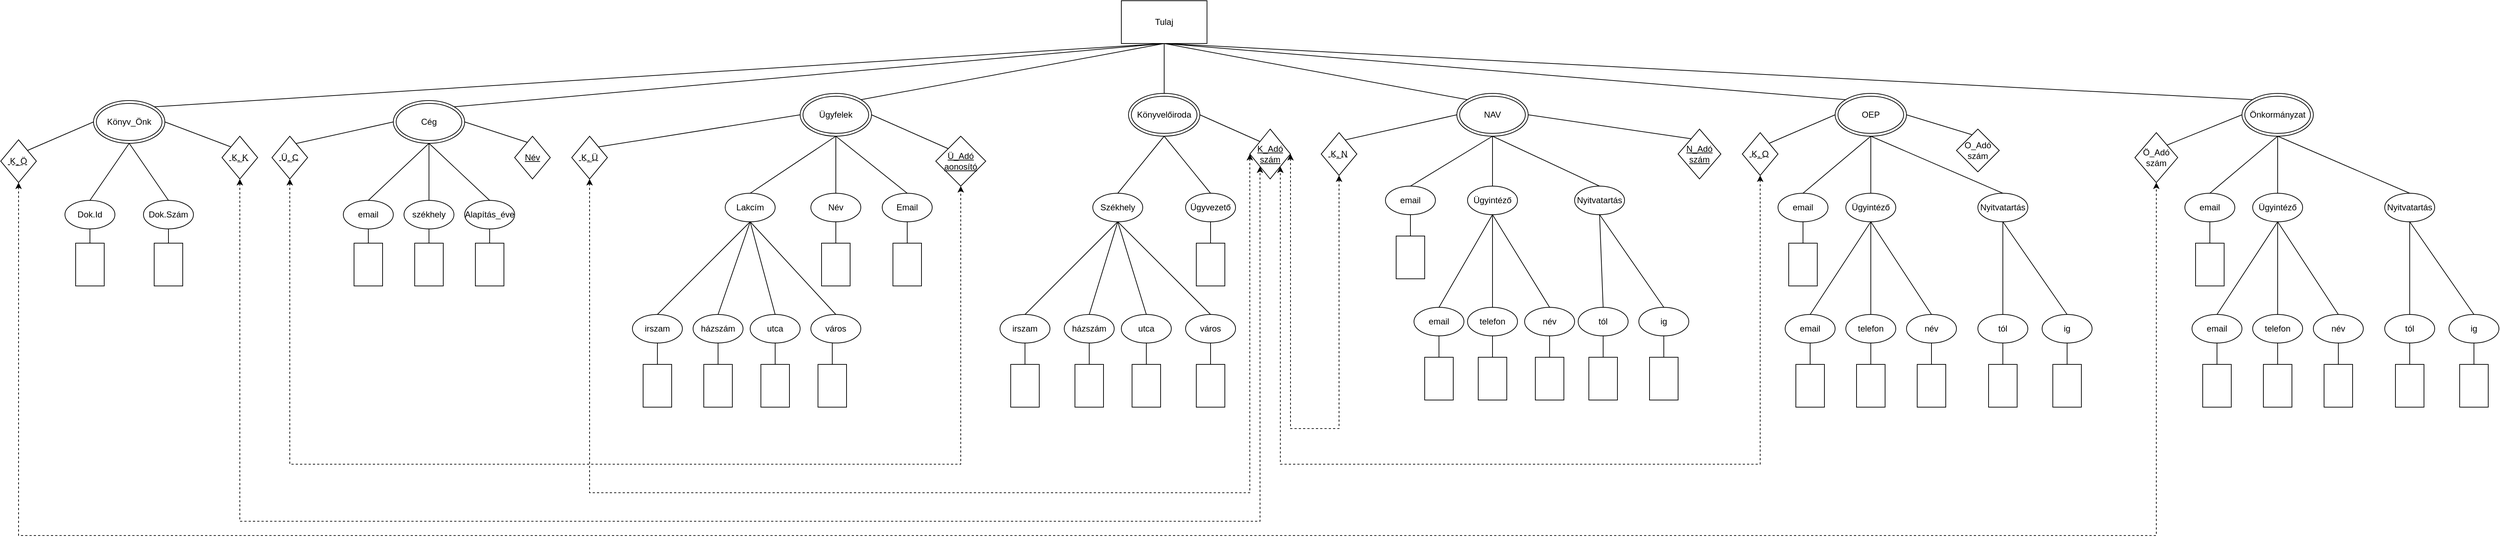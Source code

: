 <mxfile version="19.0.3" type="device"><diagram id="rS_OWB4b3jrVEZP0dMZF" name="1 oldal"><mxGraphModel dx="2771" dy="836" grid="1" gridSize="10" guides="1" tooltips="1" connect="1" arrows="1" fold="1" page="1" pageScale="1" pageWidth="1654" pageHeight="1169" math="0" shadow="0"><root><mxCell id="0"/><mxCell id="1" parent="0"/><mxCell id="UbolaqMcMsbP0DCkpx-t-1" value="Tulaj" style="rounded=0;whiteSpace=wrap;html=1;" parent="1" vertex="1"><mxGeometry x="640" y="40" width="120" height="60" as="geometry"/></mxCell><mxCell id="UbolaqMcMsbP0DCkpx-t-3" value="Könyvelőiroda" style="ellipse;shape=doubleEllipse;whiteSpace=wrap;html=1;" parent="1" vertex="1"><mxGeometry x="650" y="170" width="100" height="60" as="geometry"/></mxCell><mxCell id="UbolaqMcMsbP0DCkpx-t-4" value="Ügyfelek" style="ellipse;shape=doubleEllipse;whiteSpace=wrap;html=1;" parent="1" vertex="1"><mxGeometry x="190" y="170" width="100" height="60" as="geometry"/></mxCell><mxCell id="UbolaqMcMsbP0DCkpx-t-5" value="OEP" style="ellipse;shape=doubleEllipse;whiteSpace=wrap;html=1;" parent="1" vertex="1"><mxGeometry x="1640" y="170" width="100" height="60" as="geometry"/></mxCell><mxCell id="UbolaqMcMsbP0DCkpx-t-199" style="edgeStyle=none;rounded=0;orthogonalLoop=1;jettySize=auto;html=1;exitX=0;exitY=0.5;exitDx=0;exitDy=0;entryX=0;entryY=0;entryDx=0;entryDy=0;endArrow=none;endFill=0;" parent="1" source="UbolaqMcMsbP0DCkpx-t-6" target="UbolaqMcMsbP0DCkpx-t-198" edge="1"><mxGeometry relative="1" as="geometry"/></mxCell><mxCell id="UbolaqMcMsbP0DCkpx-t-6" value="Cég" style="ellipse;shape=doubleEllipse;whiteSpace=wrap;html=1;" parent="1" vertex="1"><mxGeometry x="-380" y="180" width="100" height="60" as="geometry"/></mxCell><mxCell id="UbolaqMcMsbP0DCkpx-t-7" value="Önkormányzat" style="ellipse;shape=doubleEllipse;whiteSpace=wrap;html=1;" parent="1" vertex="1"><mxGeometry x="2210" y="170" width="100" height="60" as="geometry"/></mxCell><mxCell id="UbolaqMcMsbP0DCkpx-t-207" style="rounded=0;orthogonalLoop=1;jettySize=auto;html=1;exitX=0;exitY=0.5;exitDx=0;exitDy=0;entryX=0;entryY=0;entryDx=0;entryDy=0;endArrow=none;endFill=0;" parent="1" source="UbolaqMcMsbP0DCkpx-t-8" target="UbolaqMcMsbP0DCkpx-t-206" edge="1"><mxGeometry relative="1" as="geometry"/></mxCell><mxCell id="UbolaqMcMsbP0DCkpx-t-8" value="NAV" style="ellipse;shape=doubleEllipse;whiteSpace=wrap;html=1;" parent="1" vertex="1"><mxGeometry x="1110" y="170" width="100" height="60" as="geometry"/></mxCell><mxCell id="UbolaqMcMsbP0DCkpx-t-9" value="" style="endArrow=none;html=1;rounded=0;entryX=0.5;entryY=1;entryDx=0;entryDy=0;exitX=0.5;exitY=0;exitDx=0;exitDy=0;" parent="1" source="UbolaqMcMsbP0DCkpx-t-3" target="UbolaqMcMsbP0DCkpx-t-1" edge="1"><mxGeometry width="50" height="50" relative="1" as="geometry"><mxPoint x="620" y="370" as="sourcePoint"/><mxPoint x="670" y="320" as="targetPoint"/></mxGeometry></mxCell><mxCell id="UbolaqMcMsbP0DCkpx-t-10" value="" style="endArrow=none;html=1;rounded=0;entryX=0.5;entryY=1;entryDx=0;entryDy=0;exitX=0;exitY=0;exitDx=0;exitDy=0;" parent="1" source="UbolaqMcMsbP0DCkpx-t-8" target="UbolaqMcMsbP0DCkpx-t-1" edge="1"><mxGeometry width="50" height="50" relative="1" as="geometry"><mxPoint x="620" y="370" as="sourcePoint"/><mxPoint x="670" y="320" as="targetPoint"/></mxGeometry></mxCell><mxCell id="UbolaqMcMsbP0DCkpx-t-11" value="" style="endArrow=none;html=1;rounded=0;entryX=0.5;entryY=1;entryDx=0;entryDy=0;exitX=1;exitY=0;exitDx=0;exitDy=0;" parent="1" source="UbolaqMcMsbP0DCkpx-t-4" target="UbolaqMcMsbP0DCkpx-t-1" edge="1"><mxGeometry width="50" height="50" relative="1" as="geometry"><mxPoint x="620" y="370" as="sourcePoint"/><mxPoint x="670" y="320" as="targetPoint"/></mxGeometry></mxCell><mxCell id="UbolaqMcMsbP0DCkpx-t-12" value="" style="endArrow=none;html=1;rounded=0;entryX=0.5;entryY=1;entryDx=0;entryDy=0;exitX=1;exitY=0;exitDx=0;exitDy=0;" parent="1" source="UbolaqMcMsbP0DCkpx-t-6" target="UbolaqMcMsbP0DCkpx-t-1" edge="1"><mxGeometry width="50" height="50" relative="1" as="geometry"><mxPoint x="620" y="370" as="sourcePoint"/><mxPoint x="670" y="320" as="targetPoint"/></mxGeometry></mxCell><mxCell id="UbolaqMcMsbP0DCkpx-t-13" value="" style="endArrow=none;html=1;rounded=0;entryX=0.5;entryY=1;entryDx=0;entryDy=0;exitX=0;exitY=0;exitDx=0;exitDy=0;" parent="1" source="UbolaqMcMsbP0DCkpx-t-5" target="UbolaqMcMsbP0DCkpx-t-1" edge="1"><mxGeometry width="50" height="50" relative="1" as="geometry"><mxPoint x="620" y="370" as="sourcePoint"/><mxPoint x="670" y="320" as="targetPoint"/></mxGeometry></mxCell><mxCell id="UbolaqMcMsbP0DCkpx-t-14" value="" style="endArrow=none;html=1;rounded=0;entryX=0.5;entryY=1;entryDx=0;entryDy=0;exitX=0;exitY=0;exitDx=0;exitDy=0;" parent="1" source="UbolaqMcMsbP0DCkpx-t-7" target="UbolaqMcMsbP0DCkpx-t-1" edge="1"><mxGeometry width="50" height="50" relative="1" as="geometry"><mxPoint x="760" y="370" as="sourcePoint"/><mxPoint x="810" y="320" as="targetPoint"/></mxGeometry></mxCell><mxCell id="UbolaqMcMsbP0DCkpx-t-15" value="Székhely" style="ellipse;whiteSpace=wrap;html=1;" parent="1" vertex="1"><mxGeometry x="600" y="310" width="70" height="40" as="geometry"/></mxCell><mxCell id="UbolaqMcMsbP0DCkpx-t-16" value="Ügyvezető" style="ellipse;whiteSpace=wrap;html=1;" parent="1" vertex="1"><mxGeometry x="730" y="310" width="70" height="40" as="geometry"/></mxCell><mxCell id="UbolaqMcMsbP0DCkpx-t-17" value="" style="endArrow=none;html=1;rounded=0;entryX=0.5;entryY=1;entryDx=0;entryDy=0;exitX=0.5;exitY=0;exitDx=0;exitDy=0;" parent="1" source="UbolaqMcMsbP0DCkpx-t-15" target="UbolaqMcMsbP0DCkpx-t-3" edge="1"><mxGeometry width="50" height="50" relative="1" as="geometry"><mxPoint x="780" y="380" as="sourcePoint"/><mxPoint x="830" y="330" as="targetPoint"/></mxGeometry></mxCell><mxCell id="UbolaqMcMsbP0DCkpx-t-18" value="" style="endArrow=none;html=1;rounded=0;entryX=0.5;entryY=1;entryDx=0;entryDy=0;exitX=0.5;exitY=0;exitDx=0;exitDy=0;" parent="1" source="UbolaqMcMsbP0DCkpx-t-16" target="UbolaqMcMsbP0DCkpx-t-3" edge="1"><mxGeometry width="50" height="50" relative="1" as="geometry"><mxPoint x="710" y="300" as="sourcePoint"/><mxPoint x="760" y="250" as="targetPoint"/></mxGeometry></mxCell><mxCell id="UbolaqMcMsbP0DCkpx-t-20" value="irszam" style="ellipse;whiteSpace=wrap;html=1;" parent="1" vertex="1"><mxGeometry x="470" y="480" width="70" height="40" as="geometry"/></mxCell><mxCell id="UbolaqMcMsbP0DCkpx-t-21" value="házszám" style="ellipse;whiteSpace=wrap;html=1;" parent="1" vertex="1"><mxGeometry x="560" y="480" width="70" height="40" as="geometry"/></mxCell><mxCell id="UbolaqMcMsbP0DCkpx-t-22" value="utca" style="ellipse;whiteSpace=wrap;html=1;" parent="1" vertex="1"><mxGeometry x="640" y="480" width="70" height="40" as="geometry"/></mxCell><mxCell id="UbolaqMcMsbP0DCkpx-t-23" value="város" style="ellipse;whiteSpace=wrap;html=1;" parent="1" vertex="1"><mxGeometry x="730" y="480" width="70" height="40" as="geometry"/></mxCell><mxCell id="UbolaqMcMsbP0DCkpx-t-24" value="" style="rounded=0;whiteSpace=wrap;html=1;" parent="1" vertex="1"><mxGeometry x="745" y="380" width="40" height="60" as="geometry"/></mxCell><mxCell id="UbolaqMcMsbP0DCkpx-t-26" value="" style="endArrow=none;html=1;rounded=0;entryX=0.5;entryY=1;entryDx=0;entryDy=0;exitX=0.5;exitY=0;exitDx=0;exitDy=0;" parent="1" source="UbolaqMcMsbP0DCkpx-t-24" target="UbolaqMcMsbP0DCkpx-t-16" edge="1"><mxGeometry width="50" height="50" relative="1" as="geometry"><mxPoint x="780" y="380" as="sourcePoint"/><mxPoint x="830" y="330" as="targetPoint"/></mxGeometry></mxCell><mxCell id="UbolaqMcMsbP0DCkpx-t-27" value="" style="endArrow=none;html=1;rounded=0;entryX=0.5;entryY=1;entryDx=0;entryDy=0;exitX=0.5;exitY=0;exitDx=0;exitDy=0;" parent="1" source="UbolaqMcMsbP0DCkpx-t-20" target="UbolaqMcMsbP0DCkpx-t-15" edge="1"><mxGeometry width="50" height="50" relative="1" as="geometry"><mxPoint x="780" y="380" as="sourcePoint"/><mxPoint x="830" y="330" as="targetPoint"/></mxGeometry></mxCell><mxCell id="UbolaqMcMsbP0DCkpx-t-28" value="" style="endArrow=none;html=1;rounded=0;entryX=0.5;entryY=1;entryDx=0;entryDy=0;exitX=0.5;exitY=0;exitDx=0;exitDy=0;" parent="1" source="UbolaqMcMsbP0DCkpx-t-21" target="UbolaqMcMsbP0DCkpx-t-15" edge="1"><mxGeometry width="50" height="50" relative="1" as="geometry"><mxPoint x="780" y="380" as="sourcePoint"/><mxPoint x="830" y="330" as="targetPoint"/></mxGeometry></mxCell><mxCell id="UbolaqMcMsbP0DCkpx-t-29" value="" style="endArrow=none;html=1;rounded=0;entryX=0.5;entryY=1;entryDx=0;entryDy=0;exitX=0.5;exitY=0;exitDx=0;exitDy=0;" parent="1" source="UbolaqMcMsbP0DCkpx-t-22" target="UbolaqMcMsbP0DCkpx-t-15" edge="1"><mxGeometry width="50" height="50" relative="1" as="geometry"><mxPoint x="605" y="490" as="sourcePoint"/><mxPoint x="645" y="360" as="targetPoint"/></mxGeometry></mxCell><mxCell id="UbolaqMcMsbP0DCkpx-t-30" value="" style="endArrow=none;html=1;rounded=0;entryX=0.5;entryY=1;entryDx=0;entryDy=0;exitX=0.5;exitY=0;exitDx=0;exitDy=0;" parent="1" source="UbolaqMcMsbP0DCkpx-t-23" target="UbolaqMcMsbP0DCkpx-t-15" edge="1"><mxGeometry width="50" height="50" relative="1" as="geometry"><mxPoint x="695" y="490" as="sourcePoint"/><mxPoint x="645" y="360" as="targetPoint"/></mxGeometry></mxCell><mxCell id="UbolaqMcMsbP0DCkpx-t-31" value="" style="rounded=0;whiteSpace=wrap;html=1;" parent="1" vertex="1"><mxGeometry x="485" y="550" width="40" height="60" as="geometry"/></mxCell><mxCell id="UbolaqMcMsbP0DCkpx-t-32" value="" style="rounded=0;whiteSpace=wrap;html=1;" parent="1" vertex="1"><mxGeometry x="575" y="550" width="40" height="60" as="geometry"/></mxCell><mxCell id="UbolaqMcMsbP0DCkpx-t-33" value="" style="rounded=0;whiteSpace=wrap;html=1;" parent="1" vertex="1"><mxGeometry x="655" y="550" width="40" height="60" as="geometry"/></mxCell><mxCell id="UbolaqMcMsbP0DCkpx-t-34" value="" style="rounded=0;whiteSpace=wrap;html=1;" parent="1" vertex="1"><mxGeometry x="745" y="550" width="40" height="60" as="geometry"/></mxCell><mxCell id="UbolaqMcMsbP0DCkpx-t-35" value="" style="endArrow=none;html=1;rounded=0;entryX=0.5;entryY=1;entryDx=0;entryDy=0;exitX=0.5;exitY=0;exitDx=0;exitDy=0;" parent="1" source="UbolaqMcMsbP0DCkpx-t-31" target="UbolaqMcMsbP0DCkpx-t-20" edge="1"><mxGeometry width="50" height="50" relative="1" as="geometry"><mxPoint x="780" y="380" as="sourcePoint"/><mxPoint x="830" y="330" as="targetPoint"/></mxGeometry></mxCell><mxCell id="UbolaqMcMsbP0DCkpx-t-36" value="" style="endArrow=none;html=1;rounded=0;entryX=0.5;entryY=1;entryDx=0;entryDy=0;exitX=0.5;exitY=0;exitDx=0;exitDy=0;" parent="1" source="UbolaqMcMsbP0DCkpx-t-32" target="UbolaqMcMsbP0DCkpx-t-21" edge="1"><mxGeometry width="50" height="50" relative="1" as="geometry"><mxPoint x="515" y="560" as="sourcePoint"/><mxPoint x="515" y="530" as="targetPoint"/></mxGeometry></mxCell><mxCell id="UbolaqMcMsbP0DCkpx-t-37" value="" style="endArrow=none;html=1;rounded=0;entryX=0.5;entryY=1;entryDx=0;entryDy=0;exitX=0.5;exitY=0;exitDx=0;exitDy=0;" parent="1" source="UbolaqMcMsbP0DCkpx-t-33" target="UbolaqMcMsbP0DCkpx-t-22" edge="1"><mxGeometry width="50" height="50" relative="1" as="geometry"><mxPoint x="595" y="560" as="sourcePoint"/><mxPoint x="595" y="530" as="targetPoint"/></mxGeometry></mxCell><mxCell id="UbolaqMcMsbP0DCkpx-t-38" value="" style="endArrow=none;html=1;rounded=0;entryX=0.5;entryY=1;entryDx=0;entryDy=0;exitX=0.5;exitY=0;exitDx=0;exitDy=0;" parent="1" source="UbolaqMcMsbP0DCkpx-t-34" target="UbolaqMcMsbP0DCkpx-t-23" edge="1"><mxGeometry width="50" height="50" relative="1" as="geometry"><mxPoint x="605" y="570" as="sourcePoint"/><mxPoint x="605" y="540" as="targetPoint"/></mxGeometry></mxCell><mxCell id="UbolaqMcMsbP0DCkpx-t-39" value="&lt;u&gt;K_Adó&lt;br&gt;szám&lt;/u&gt;" style="rhombus;whiteSpace=wrap;html=1;" parent="1" vertex="1"><mxGeometry x="820" y="220" width="57" height="70" as="geometry"/></mxCell><mxCell id="UbolaqMcMsbP0DCkpx-t-40" value="" style="endArrow=none;html=1;rounded=0;entryX=0;entryY=0;entryDx=0;entryDy=0;exitX=1;exitY=0.5;exitDx=0;exitDy=0;" parent="1" source="UbolaqMcMsbP0DCkpx-t-3" target="UbolaqMcMsbP0DCkpx-t-39" edge="1"><mxGeometry width="50" height="50" relative="1" as="geometry"><mxPoint x="780" y="370" as="sourcePoint"/><mxPoint x="830" y="320" as="targetPoint"/></mxGeometry></mxCell><mxCell id="UbolaqMcMsbP0DCkpx-t-42" value="Könyv_Önk" style="ellipse;shape=doubleEllipse;whiteSpace=wrap;html=1;" parent="1" vertex="1"><mxGeometry x="-800" y="180" width="100" height="60" as="geometry"/></mxCell><mxCell id="UbolaqMcMsbP0DCkpx-t-43" value="" style="endArrow=none;html=1;rounded=0;entryX=0.5;entryY=1;entryDx=0;entryDy=0;exitX=1;exitY=0;exitDx=0;exitDy=0;" parent="1" source="UbolaqMcMsbP0DCkpx-t-42" target="UbolaqMcMsbP0DCkpx-t-1" edge="1"><mxGeometry width="50" height="50" relative="1" as="geometry"><mxPoint x="330" y="360" as="sourcePoint"/><mxPoint x="380" y="310" as="targetPoint"/></mxGeometry></mxCell><mxCell id="UbolaqMcMsbP0DCkpx-t-45" value="Név" style="ellipse;whiteSpace=wrap;html=1;" parent="1" vertex="1"><mxGeometry x="205" y="310" width="70" height="40" as="geometry"/></mxCell><mxCell id="UbolaqMcMsbP0DCkpx-t-65" style="rounded=0;orthogonalLoop=1;jettySize=auto;html=1;exitX=0.5;exitY=1;exitDx=0;exitDy=0;endArrow=none;endFill=0;entryX=0.5;entryY=0;entryDx=0;entryDy=0;" parent="1" source="UbolaqMcMsbP0DCkpx-t-46" target="UbolaqMcMsbP0DCkpx-t-53" edge="1"><mxGeometry relative="1" as="geometry"><mxPoint x="35" y="460" as="targetPoint"/></mxGeometry></mxCell><mxCell id="UbolaqMcMsbP0DCkpx-t-46" value="Lakcím" style="ellipse;whiteSpace=wrap;html=1;" parent="1" vertex="1"><mxGeometry x="85" y="310" width="70" height="40" as="geometry"/></mxCell><mxCell id="UbolaqMcMsbP0DCkpx-t-47" value="Email" style="ellipse;whiteSpace=wrap;html=1;" parent="1" vertex="1"><mxGeometry x="305" y="310" width="70" height="40" as="geometry"/></mxCell><mxCell id="UbolaqMcMsbP0DCkpx-t-48" value="" style="endArrow=none;html=1;rounded=0;entryX=0.5;entryY=1;entryDx=0;entryDy=0;exitX=0.5;exitY=0;exitDx=0;exitDy=0;" parent="1" source="UbolaqMcMsbP0DCkpx-t-45" target="UbolaqMcMsbP0DCkpx-t-4" edge="1"><mxGeometry width="50" height="50" relative="1" as="geometry"><mxPoint x="420" y="360" as="sourcePoint"/><mxPoint x="470" y="310" as="targetPoint"/></mxGeometry></mxCell><mxCell id="UbolaqMcMsbP0DCkpx-t-49" value="" style="endArrow=none;html=1;rounded=0;entryX=0.5;entryY=1;entryDx=0;entryDy=0;exitX=0.5;exitY=0;exitDx=0;exitDy=0;" parent="1" source="UbolaqMcMsbP0DCkpx-t-47" target="UbolaqMcMsbP0DCkpx-t-4" edge="1"><mxGeometry width="50" height="50" relative="1" as="geometry"><mxPoint x="250" y="320" as="sourcePoint"/><mxPoint x="250" y="240" as="targetPoint"/></mxGeometry></mxCell><mxCell id="UbolaqMcMsbP0DCkpx-t-50" value="" style="endArrow=none;html=1;rounded=0;entryX=0.5;entryY=1;entryDx=0;entryDy=0;exitX=0.5;exitY=0;exitDx=0;exitDy=0;" parent="1" source="UbolaqMcMsbP0DCkpx-t-46" target="UbolaqMcMsbP0DCkpx-t-4" edge="1"><mxGeometry width="50" height="50" relative="1" as="geometry"><mxPoint x="350" y="320" as="sourcePoint"/><mxPoint x="250" y="240" as="targetPoint"/></mxGeometry></mxCell><mxCell id="UbolaqMcMsbP0DCkpx-t-51" value="&lt;u&gt;Ü_Adó&lt;br&gt;aonosító&lt;/u&gt;" style="rhombus;whiteSpace=wrap;html=1;" parent="1" vertex="1"><mxGeometry x="380" y="230" width="70" height="70" as="geometry"/></mxCell><mxCell id="UbolaqMcMsbP0DCkpx-t-52" value="" style="endArrow=none;html=1;rounded=0;entryX=0;entryY=0;entryDx=0;entryDy=0;exitX=1;exitY=0.5;exitDx=0;exitDy=0;" parent="1" source="UbolaqMcMsbP0DCkpx-t-4" target="UbolaqMcMsbP0DCkpx-t-51" edge="1"><mxGeometry width="50" height="50" relative="1" as="geometry"><mxPoint x="760" y="210" as="sourcePoint"/><mxPoint x="849.5" y="255" as="targetPoint"/></mxGeometry></mxCell><mxCell id="UbolaqMcMsbP0DCkpx-t-53" value="irszam" style="ellipse;whiteSpace=wrap;html=1;" parent="1" vertex="1"><mxGeometry x="-45" y="480" width="70" height="40" as="geometry"/></mxCell><mxCell id="UbolaqMcMsbP0DCkpx-t-66" style="edgeStyle=none;rounded=0;orthogonalLoop=1;jettySize=auto;html=1;exitX=0.5;exitY=0;exitDx=0;exitDy=0;entryX=0.5;entryY=1;entryDx=0;entryDy=0;endArrow=none;endFill=0;" parent="1" source="UbolaqMcMsbP0DCkpx-t-54" target="UbolaqMcMsbP0DCkpx-t-46" edge="1"><mxGeometry relative="1" as="geometry"/></mxCell><mxCell id="UbolaqMcMsbP0DCkpx-t-54" value="házszám" style="ellipse;whiteSpace=wrap;html=1;" parent="1" vertex="1"><mxGeometry x="40" y="480" width="70" height="40" as="geometry"/></mxCell><mxCell id="UbolaqMcMsbP0DCkpx-t-67" style="edgeStyle=none;rounded=0;orthogonalLoop=1;jettySize=auto;html=1;exitX=0.5;exitY=0;exitDx=0;exitDy=0;endArrow=none;endFill=0;entryX=0.5;entryY=1;entryDx=0;entryDy=0;" parent="1" source="UbolaqMcMsbP0DCkpx-t-55" target="UbolaqMcMsbP0DCkpx-t-46" edge="1"><mxGeometry relative="1" as="geometry"><mxPoint x="125" y="350" as="targetPoint"/></mxGeometry></mxCell><mxCell id="UbolaqMcMsbP0DCkpx-t-55" value="utca" style="ellipse;whiteSpace=wrap;html=1;" parent="1" vertex="1"><mxGeometry x="120" y="480" width="70" height="40" as="geometry"/></mxCell><mxCell id="UbolaqMcMsbP0DCkpx-t-68" style="edgeStyle=none;rounded=0;orthogonalLoop=1;jettySize=auto;html=1;exitX=0.5;exitY=0;exitDx=0;exitDy=0;entryX=0.5;entryY=1;entryDx=0;entryDy=0;endArrow=none;endFill=0;" parent="1" source="UbolaqMcMsbP0DCkpx-t-56" target="UbolaqMcMsbP0DCkpx-t-46" edge="1"><mxGeometry relative="1" as="geometry"><mxPoint x="255" y="480" as="sourcePoint"/></mxGeometry></mxCell><mxCell id="UbolaqMcMsbP0DCkpx-t-56" value="város" style="ellipse;whiteSpace=wrap;html=1;" parent="1" vertex="1"><mxGeometry x="205" y="480" width="70" height="40" as="geometry"/></mxCell><mxCell id="UbolaqMcMsbP0DCkpx-t-57" value="" style="rounded=0;whiteSpace=wrap;html=1;" parent="1" vertex="1"><mxGeometry x="-30" y="550" width="40" height="60" as="geometry"/></mxCell><mxCell id="UbolaqMcMsbP0DCkpx-t-58" value="" style="rounded=0;whiteSpace=wrap;html=1;" parent="1" vertex="1"><mxGeometry x="55" y="550" width="40" height="60" as="geometry"/></mxCell><mxCell id="UbolaqMcMsbP0DCkpx-t-59" value="" style="rounded=0;whiteSpace=wrap;html=1;" parent="1" vertex="1"><mxGeometry x="135" y="550" width="40" height="60" as="geometry"/></mxCell><mxCell id="UbolaqMcMsbP0DCkpx-t-60" value="" style="rounded=0;whiteSpace=wrap;html=1;" parent="1" vertex="1"><mxGeometry x="215" y="550" width="40" height="60" as="geometry"/></mxCell><mxCell id="UbolaqMcMsbP0DCkpx-t-61" value="" style="endArrow=none;html=1;rounded=0;entryX=0.5;entryY=1;entryDx=0;entryDy=0;exitX=0.5;exitY=0;exitDx=0;exitDy=0;" parent="1" source="UbolaqMcMsbP0DCkpx-t-57" target="UbolaqMcMsbP0DCkpx-t-53" edge="1"><mxGeometry width="50" height="50" relative="1" as="geometry"><mxPoint x="250" y="380" as="sourcePoint"/><mxPoint x="300" y="330" as="targetPoint"/></mxGeometry></mxCell><mxCell id="UbolaqMcMsbP0DCkpx-t-62" value="" style="endArrow=none;html=1;rounded=0;entryX=0.5;entryY=1;entryDx=0;entryDy=0;exitX=0.5;exitY=0;exitDx=0;exitDy=0;" parent="1" source="UbolaqMcMsbP0DCkpx-t-58" target="UbolaqMcMsbP0DCkpx-t-54" edge="1"><mxGeometry width="50" height="50" relative="1" as="geometry"><mxPoint x="-15" y="560" as="sourcePoint"/><mxPoint x="-15" y="530" as="targetPoint"/></mxGeometry></mxCell><mxCell id="UbolaqMcMsbP0DCkpx-t-63" value="" style="endArrow=none;html=1;rounded=0;entryX=0.5;entryY=1;entryDx=0;entryDy=0;exitX=0.5;exitY=0;exitDx=0;exitDy=0;" parent="1" source="UbolaqMcMsbP0DCkpx-t-59" target="UbolaqMcMsbP0DCkpx-t-55" edge="1"><mxGeometry width="50" height="50" relative="1" as="geometry"><mxPoint x="65" y="560" as="sourcePoint"/><mxPoint x="65" y="530" as="targetPoint"/></mxGeometry></mxCell><mxCell id="UbolaqMcMsbP0DCkpx-t-64" value="" style="endArrow=none;html=1;rounded=0;entryX=0.5;entryY=1;entryDx=0;entryDy=0;exitX=0.5;exitY=0;exitDx=0;exitDy=0;" parent="1" source="UbolaqMcMsbP0DCkpx-t-60" edge="1"><mxGeometry width="50" height="50" relative="1" as="geometry"><mxPoint x="75" y="570" as="sourcePoint"/><mxPoint x="235" y="520" as="targetPoint"/></mxGeometry></mxCell><mxCell id="UbolaqMcMsbP0DCkpx-t-71" style="edgeStyle=none;rounded=0;orthogonalLoop=1;jettySize=auto;html=1;exitX=0.5;exitY=0;exitDx=0;exitDy=0;entryX=0.5;entryY=1;entryDx=0;entryDy=0;endArrow=none;endFill=0;" parent="1" source="UbolaqMcMsbP0DCkpx-t-69" target="UbolaqMcMsbP0DCkpx-t-45" edge="1"><mxGeometry relative="1" as="geometry"/></mxCell><mxCell id="UbolaqMcMsbP0DCkpx-t-69" value="" style="rounded=0;whiteSpace=wrap;html=1;" parent="1" vertex="1"><mxGeometry x="220" y="380" width="40" height="60" as="geometry"/></mxCell><mxCell id="UbolaqMcMsbP0DCkpx-t-72" style="edgeStyle=none;rounded=0;orthogonalLoop=1;jettySize=auto;html=1;exitX=0.5;exitY=0;exitDx=0;exitDy=0;entryX=0.5;entryY=1;entryDx=0;entryDy=0;endArrow=none;endFill=0;" parent="1" source="UbolaqMcMsbP0DCkpx-t-70" target="UbolaqMcMsbP0DCkpx-t-47" edge="1"><mxGeometry relative="1" as="geometry"/></mxCell><mxCell id="UbolaqMcMsbP0DCkpx-t-70" value="" style="rounded=0;whiteSpace=wrap;html=1;" parent="1" vertex="1"><mxGeometry x="320" y="380" width="40" height="60" as="geometry"/></mxCell><mxCell id="UbolaqMcMsbP0DCkpx-t-76" style="edgeStyle=none;rounded=0;orthogonalLoop=1;jettySize=auto;html=1;exitX=0.5;exitY=0;exitDx=0;exitDy=0;entryX=0.5;entryY=1;entryDx=0;entryDy=0;endArrow=none;endFill=0;" parent="1" source="UbolaqMcMsbP0DCkpx-t-73" target="UbolaqMcMsbP0DCkpx-t-6" edge="1"><mxGeometry relative="1" as="geometry"/></mxCell><mxCell id="UbolaqMcMsbP0DCkpx-t-73" value="székhely" style="ellipse;whiteSpace=wrap;html=1;" parent="1" vertex="1"><mxGeometry x="-365" y="320" width="70" height="40" as="geometry"/></mxCell><mxCell id="UbolaqMcMsbP0DCkpx-t-78" style="edgeStyle=none;rounded=0;orthogonalLoop=1;jettySize=auto;html=1;exitX=0.5;exitY=0;exitDx=0;exitDy=0;entryX=0.5;entryY=1;entryDx=0;entryDy=0;endArrow=none;endFill=0;" parent="1" source="UbolaqMcMsbP0DCkpx-t-74" target="UbolaqMcMsbP0DCkpx-t-6" edge="1"><mxGeometry relative="1" as="geometry"/></mxCell><mxCell id="UbolaqMcMsbP0DCkpx-t-74" value="Alapítás_éve" style="ellipse;whiteSpace=wrap;html=1;" parent="1" vertex="1"><mxGeometry x="-280" y="320" width="70" height="40" as="geometry"/></mxCell><mxCell id="UbolaqMcMsbP0DCkpx-t-77" style="edgeStyle=none;rounded=0;orthogonalLoop=1;jettySize=auto;html=1;exitX=0.5;exitY=0;exitDx=0;exitDy=0;entryX=0.5;entryY=1;entryDx=0;entryDy=0;endArrow=none;endFill=0;" parent="1" source="UbolaqMcMsbP0DCkpx-t-75" target="UbolaqMcMsbP0DCkpx-t-6" edge="1"><mxGeometry relative="1" as="geometry"/></mxCell><mxCell id="UbolaqMcMsbP0DCkpx-t-75" value="email" style="ellipse;whiteSpace=wrap;html=1;" parent="1" vertex="1"><mxGeometry x="-450" y="320" width="70" height="40" as="geometry"/></mxCell><mxCell id="UbolaqMcMsbP0DCkpx-t-83" style="edgeStyle=none;rounded=0;orthogonalLoop=1;jettySize=auto;html=1;exitX=0.5;exitY=0;exitDx=0;exitDy=0;entryX=0.5;entryY=1;entryDx=0;entryDy=0;endArrow=none;endFill=0;" parent="1" source="UbolaqMcMsbP0DCkpx-t-79" target="UbolaqMcMsbP0DCkpx-t-73" edge="1"><mxGeometry relative="1" as="geometry"/></mxCell><mxCell id="UbolaqMcMsbP0DCkpx-t-79" value="" style="rounded=0;whiteSpace=wrap;html=1;" parent="1" vertex="1"><mxGeometry x="-350" y="380" width="40" height="60" as="geometry"/></mxCell><mxCell id="UbolaqMcMsbP0DCkpx-t-82" style="edgeStyle=none;rounded=0;orthogonalLoop=1;jettySize=auto;html=1;exitX=0.5;exitY=0;exitDx=0;exitDy=0;entryX=0.5;entryY=1;entryDx=0;entryDy=0;endArrow=none;endFill=0;" parent="1" source="UbolaqMcMsbP0DCkpx-t-80" target="UbolaqMcMsbP0DCkpx-t-74" edge="1"><mxGeometry relative="1" as="geometry"/></mxCell><mxCell id="UbolaqMcMsbP0DCkpx-t-80" value="" style="rounded=0;whiteSpace=wrap;html=1;" parent="1" vertex="1"><mxGeometry x="-265" y="380" width="40" height="60" as="geometry"/></mxCell><mxCell id="UbolaqMcMsbP0DCkpx-t-84" style="edgeStyle=none;rounded=0;orthogonalLoop=1;jettySize=auto;html=1;exitX=0.5;exitY=0;exitDx=0;exitDy=0;entryX=0.5;entryY=1;entryDx=0;entryDy=0;endArrow=none;endFill=0;" parent="1" source="UbolaqMcMsbP0DCkpx-t-81" target="UbolaqMcMsbP0DCkpx-t-75" edge="1"><mxGeometry relative="1" as="geometry"/></mxCell><mxCell id="UbolaqMcMsbP0DCkpx-t-81" value="" style="rounded=0;whiteSpace=wrap;html=1;" parent="1" vertex="1"><mxGeometry x="-435" y="380" width="40" height="60" as="geometry"/></mxCell><mxCell id="UbolaqMcMsbP0DCkpx-t-86" style="edgeStyle=none;rounded=0;orthogonalLoop=1;jettySize=auto;html=1;exitX=1;exitY=0;exitDx=0;exitDy=0;entryX=1;entryY=0.5;entryDx=0;entryDy=0;endArrow=none;endFill=0;" parent="1" source="UbolaqMcMsbP0DCkpx-t-85" target="UbolaqMcMsbP0DCkpx-t-6" edge="1"><mxGeometry relative="1" as="geometry"/></mxCell><mxCell id="UbolaqMcMsbP0DCkpx-t-85" value="&lt;u&gt;Név&lt;/u&gt;" style="rhombus;whiteSpace=wrap;html=1;" parent="1" vertex="1"><mxGeometry x="-210" y="230" width="50" height="60" as="geometry"/></mxCell><mxCell id="UbolaqMcMsbP0DCkpx-t-89" style="edgeStyle=none;rounded=0;orthogonalLoop=1;jettySize=auto;html=1;exitX=0.5;exitY=0;exitDx=0;exitDy=0;entryX=0.5;entryY=1;entryDx=0;entryDy=0;endArrow=none;endFill=0;" parent="1" source="UbolaqMcMsbP0DCkpx-t-87" target="UbolaqMcMsbP0DCkpx-t-42" edge="1"><mxGeometry relative="1" as="geometry"/></mxCell><mxCell id="UbolaqMcMsbP0DCkpx-t-87" value="Dok.Id" style="ellipse;whiteSpace=wrap;html=1;" parent="1" vertex="1"><mxGeometry x="-840" y="320" width="70" height="40" as="geometry"/></mxCell><mxCell id="UbolaqMcMsbP0DCkpx-t-90" style="edgeStyle=none;rounded=0;orthogonalLoop=1;jettySize=auto;html=1;exitX=0.5;exitY=0;exitDx=0;exitDy=0;endArrow=none;endFill=0;entryX=0.5;entryY=1;entryDx=0;entryDy=0;" parent="1" source="UbolaqMcMsbP0DCkpx-t-88" target="UbolaqMcMsbP0DCkpx-t-42" edge="1"><mxGeometry relative="1" as="geometry"><mxPoint x="-740" y="260" as="targetPoint"/></mxGeometry></mxCell><mxCell id="UbolaqMcMsbP0DCkpx-t-88" value="Dok.Szám" style="ellipse;whiteSpace=wrap;html=1;" parent="1" vertex="1"><mxGeometry x="-730" y="320" width="70" height="40" as="geometry"/></mxCell><mxCell id="UbolaqMcMsbP0DCkpx-t-93" style="edgeStyle=none;rounded=0;orthogonalLoop=1;jettySize=auto;html=1;exitX=0.5;exitY=0;exitDx=0;exitDy=0;entryX=0.5;entryY=1;entryDx=0;entryDy=0;endArrow=none;endFill=0;" parent="1" source="UbolaqMcMsbP0DCkpx-t-91" target="UbolaqMcMsbP0DCkpx-t-88" edge="1"><mxGeometry relative="1" as="geometry"/></mxCell><mxCell id="UbolaqMcMsbP0DCkpx-t-91" value="" style="rounded=0;whiteSpace=wrap;html=1;" parent="1" vertex="1"><mxGeometry x="-715" y="380" width="40" height="60" as="geometry"/></mxCell><mxCell id="UbolaqMcMsbP0DCkpx-t-94" style="edgeStyle=none;rounded=0;orthogonalLoop=1;jettySize=auto;html=1;exitX=0.5;exitY=0;exitDx=0;exitDy=0;entryX=0.5;entryY=1;entryDx=0;entryDy=0;endArrow=none;endFill=0;" parent="1" source="UbolaqMcMsbP0DCkpx-t-92" target="UbolaqMcMsbP0DCkpx-t-87" edge="1"><mxGeometry relative="1" as="geometry"/></mxCell><mxCell id="UbolaqMcMsbP0DCkpx-t-92" value="" style="rounded=0;whiteSpace=wrap;html=1;" parent="1" vertex="1"><mxGeometry x="-825" y="380" width="40" height="60" as="geometry"/></mxCell><mxCell id="UbolaqMcMsbP0DCkpx-t-112" style="edgeStyle=none;rounded=0;orthogonalLoop=1;jettySize=auto;html=1;exitX=0.5;exitY=0;exitDx=0;exitDy=0;entryX=0.5;entryY=1;entryDx=0;entryDy=0;endArrow=none;endFill=0;" parent="1" source="UbolaqMcMsbP0DCkpx-t-95" target="UbolaqMcMsbP0DCkpx-t-8" edge="1"><mxGeometry relative="1" as="geometry"/></mxCell><mxCell id="UbolaqMcMsbP0DCkpx-t-95" value="Ügyintéző" style="ellipse;whiteSpace=wrap;html=1;" parent="1" vertex="1"><mxGeometry x="1125" y="300" width="70" height="40" as="geometry"/></mxCell><mxCell id="UbolaqMcMsbP0DCkpx-t-113" style="edgeStyle=none;rounded=0;orthogonalLoop=1;jettySize=auto;html=1;exitX=0.5;exitY=0;exitDx=0;exitDy=0;entryX=0.5;entryY=1;entryDx=0;entryDy=0;endArrow=none;endFill=0;" parent="1" source="UbolaqMcMsbP0DCkpx-t-96" target="UbolaqMcMsbP0DCkpx-t-8" edge="1"><mxGeometry relative="1" as="geometry"/></mxCell><mxCell id="UbolaqMcMsbP0DCkpx-t-96" value="email" style="ellipse;whiteSpace=wrap;html=1;" parent="1" vertex="1"><mxGeometry x="1010" y="300" width="70" height="40" as="geometry"/></mxCell><mxCell id="UbolaqMcMsbP0DCkpx-t-114" style="edgeStyle=none;rounded=0;orthogonalLoop=1;jettySize=auto;html=1;exitX=0.5;exitY=0;exitDx=0;exitDy=0;entryX=0.5;entryY=1;entryDx=0;entryDy=0;endArrow=none;endFill=0;" parent="1" source="UbolaqMcMsbP0DCkpx-t-97" target="UbolaqMcMsbP0DCkpx-t-8" edge="1"><mxGeometry relative="1" as="geometry"/></mxCell><mxCell id="UbolaqMcMsbP0DCkpx-t-97" value="Nyitvatartás" style="ellipse;whiteSpace=wrap;html=1;" parent="1" vertex="1"><mxGeometry x="1275" y="300" width="70" height="40" as="geometry"/></mxCell><mxCell id="UbolaqMcMsbP0DCkpx-t-101" style="edgeStyle=none;rounded=0;orthogonalLoop=1;jettySize=auto;html=1;exitX=0.5;exitY=0;exitDx=0;exitDy=0;entryX=0.5;entryY=1;entryDx=0;entryDy=0;endArrow=none;endFill=0;" parent="1" source="UbolaqMcMsbP0DCkpx-t-98" target="UbolaqMcMsbP0DCkpx-t-95" edge="1"><mxGeometry relative="1" as="geometry"/></mxCell><mxCell id="UbolaqMcMsbP0DCkpx-t-98" value="telefon" style="ellipse;whiteSpace=wrap;html=1;" parent="1" vertex="1"><mxGeometry x="1125" y="470" width="70" height="40" as="geometry"/></mxCell><mxCell id="UbolaqMcMsbP0DCkpx-t-102" style="edgeStyle=none;rounded=0;orthogonalLoop=1;jettySize=auto;html=1;exitX=0.5;exitY=0;exitDx=0;exitDy=0;endArrow=none;endFill=0;entryX=0.5;entryY=1;entryDx=0;entryDy=0;" parent="1" source="UbolaqMcMsbP0DCkpx-t-99" target="UbolaqMcMsbP0DCkpx-t-95" edge="1"><mxGeometry relative="1" as="geometry"><mxPoint x="1110" y="390" as="targetPoint"/></mxGeometry></mxCell><mxCell id="UbolaqMcMsbP0DCkpx-t-99" value="email" style="ellipse;whiteSpace=wrap;html=1;" parent="1" vertex="1"><mxGeometry x="1050" y="470" width="70" height="40" as="geometry"/></mxCell><mxCell id="UbolaqMcMsbP0DCkpx-t-103" style="edgeStyle=none;rounded=0;orthogonalLoop=1;jettySize=auto;html=1;exitX=0.5;exitY=0;exitDx=0;exitDy=0;entryX=0.5;entryY=1;entryDx=0;entryDy=0;endArrow=none;endFill=0;" parent="1" source="UbolaqMcMsbP0DCkpx-t-100" target="UbolaqMcMsbP0DCkpx-t-95" edge="1"><mxGeometry relative="1" as="geometry"/></mxCell><mxCell id="UbolaqMcMsbP0DCkpx-t-100" value="név" style="ellipse;whiteSpace=wrap;html=1;" parent="1" vertex="1"><mxGeometry x="1205" y="470" width="70" height="40" as="geometry"/></mxCell><mxCell id="UbolaqMcMsbP0DCkpx-t-107" style="edgeStyle=none;rounded=0;orthogonalLoop=1;jettySize=auto;html=1;exitX=0.5;exitY=0;exitDx=0;exitDy=0;entryX=0.5;entryY=1;entryDx=0;entryDy=0;endArrow=none;endFill=0;" parent="1" source="UbolaqMcMsbP0DCkpx-t-104" target="UbolaqMcMsbP0DCkpx-t-99" edge="1"><mxGeometry relative="1" as="geometry"/></mxCell><mxCell id="UbolaqMcMsbP0DCkpx-t-104" value="" style="rounded=0;whiteSpace=wrap;html=1;" parent="1" vertex="1"><mxGeometry x="1065" y="540" width="40" height="60" as="geometry"/></mxCell><mxCell id="UbolaqMcMsbP0DCkpx-t-108" style="edgeStyle=none;rounded=0;orthogonalLoop=1;jettySize=auto;html=1;exitX=0.5;exitY=0;exitDx=0;exitDy=0;entryX=0.5;entryY=1;entryDx=0;entryDy=0;endArrow=none;endFill=0;" parent="1" source="UbolaqMcMsbP0DCkpx-t-105" target="UbolaqMcMsbP0DCkpx-t-98" edge="1"><mxGeometry relative="1" as="geometry"/></mxCell><mxCell id="UbolaqMcMsbP0DCkpx-t-105" value="" style="rounded=0;whiteSpace=wrap;html=1;" parent="1" vertex="1"><mxGeometry x="1140" y="540" width="40" height="60" as="geometry"/></mxCell><mxCell id="UbolaqMcMsbP0DCkpx-t-109" style="edgeStyle=none;rounded=0;orthogonalLoop=1;jettySize=auto;html=1;exitX=0.5;exitY=0;exitDx=0;exitDy=0;entryX=0.5;entryY=1;entryDx=0;entryDy=0;endArrow=none;endFill=0;" parent="1" source="UbolaqMcMsbP0DCkpx-t-106" target="UbolaqMcMsbP0DCkpx-t-100" edge="1"><mxGeometry relative="1" as="geometry"/></mxCell><mxCell id="UbolaqMcMsbP0DCkpx-t-106" value="" style="rounded=0;whiteSpace=wrap;html=1;" parent="1" vertex="1"><mxGeometry x="1220" y="540" width="40" height="60" as="geometry"/></mxCell><mxCell id="UbolaqMcMsbP0DCkpx-t-111" style="edgeStyle=none;rounded=0;orthogonalLoop=1;jettySize=auto;html=1;exitX=0.5;exitY=0;exitDx=0;exitDy=0;entryX=0.5;entryY=1;entryDx=0;entryDy=0;endArrow=none;endFill=0;" parent="1" source="UbolaqMcMsbP0DCkpx-t-110" target="UbolaqMcMsbP0DCkpx-t-96" edge="1"><mxGeometry relative="1" as="geometry"/></mxCell><mxCell id="UbolaqMcMsbP0DCkpx-t-110" value="" style="rounded=0;whiteSpace=wrap;html=1;" parent="1" vertex="1"><mxGeometry x="1025" y="370" width="40" height="60" as="geometry"/></mxCell><mxCell id="UbolaqMcMsbP0DCkpx-t-117" style="edgeStyle=none;rounded=0;orthogonalLoop=1;jettySize=auto;html=1;exitX=0.5;exitY=0;exitDx=0;exitDy=0;entryX=0.5;entryY=1;entryDx=0;entryDy=0;endArrow=none;endFill=0;" parent="1" source="UbolaqMcMsbP0DCkpx-t-115" target="UbolaqMcMsbP0DCkpx-t-97" edge="1"><mxGeometry relative="1" as="geometry"/></mxCell><mxCell id="UbolaqMcMsbP0DCkpx-t-115" value="tól" style="ellipse;whiteSpace=wrap;html=1;" parent="1" vertex="1"><mxGeometry x="1280" y="470" width="70" height="40" as="geometry"/></mxCell><mxCell id="UbolaqMcMsbP0DCkpx-t-118" style="edgeStyle=none;rounded=0;orthogonalLoop=1;jettySize=auto;html=1;exitX=0.5;exitY=0;exitDx=0;exitDy=0;entryX=0.5;entryY=1;entryDx=0;entryDy=0;endArrow=none;endFill=0;" parent="1" source="UbolaqMcMsbP0DCkpx-t-116" target="UbolaqMcMsbP0DCkpx-t-97" edge="1"><mxGeometry relative="1" as="geometry"/></mxCell><mxCell id="UbolaqMcMsbP0DCkpx-t-116" value="ig" style="ellipse;whiteSpace=wrap;html=1;" parent="1" vertex="1"><mxGeometry x="1365" y="470" width="70" height="40" as="geometry"/></mxCell><mxCell id="UbolaqMcMsbP0DCkpx-t-121" style="edgeStyle=none;rounded=0;orthogonalLoop=1;jettySize=auto;html=1;exitX=0.5;exitY=0;exitDx=0;exitDy=0;entryX=0.5;entryY=1;entryDx=0;entryDy=0;endArrow=none;endFill=0;" parent="1" source="UbolaqMcMsbP0DCkpx-t-119" target="UbolaqMcMsbP0DCkpx-t-115" edge="1"><mxGeometry relative="1" as="geometry"/></mxCell><mxCell id="UbolaqMcMsbP0DCkpx-t-119" value="" style="rounded=0;whiteSpace=wrap;html=1;" parent="1" vertex="1"><mxGeometry x="1295" y="540" width="40" height="60" as="geometry"/></mxCell><mxCell id="UbolaqMcMsbP0DCkpx-t-122" style="edgeStyle=none;rounded=0;orthogonalLoop=1;jettySize=auto;html=1;exitX=0.5;exitY=0;exitDx=0;exitDy=0;entryX=0.5;entryY=1;entryDx=0;entryDy=0;endArrow=none;endFill=0;" parent="1" source="UbolaqMcMsbP0DCkpx-t-120" target="UbolaqMcMsbP0DCkpx-t-116" edge="1"><mxGeometry relative="1" as="geometry"/></mxCell><mxCell id="UbolaqMcMsbP0DCkpx-t-120" value="" style="rounded=0;whiteSpace=wrap;html=1;" parent="1" vertex="1"><mxGeometry x="1380" y="540" width="40" height="60" as="geometry"/></mxCell><mxCell id="UbolaqMcMsbP0DCkpx-t-153" style="edgeStyle=none;rounded=0;orthogonalLoop=1;jettySize=auto;html=1;exitX=0.5;exitY=0;exitDx=0;exitDy=0;endArrow=none;endFill=0;entryX=0.5;entryY=1;entryDx=0;entryDy=0;" parent="1" source="UbolaqMcMsbP0DCkpx-t-136" target="UbolaqMcMsbP0DCkpx-t-5" edge="1"><mxGeometry relative="1" as="geometry"><mxPoint x="1730" y="270" as="targetPoint"/></mxGeometry></mxCell><mxCell id="UbolaqMcMsbP0DCkpx-t-136" value="Ügyintéző" style="ellipse;whiteSpace=wrap;html=1;" parent="1" vertex="1"><mxGeometry x="1655" y="310" width="70" height="40" as="geometry"/></mxCell><mxCell id="UbolaqMcMsbP0DCkpx-t-152" style="edgeStyle=none;rounded=0;orthogonalLoop=1;jettySize=auto;html=1;exitX=0.5;exitY=0;exitDx=0;exitDy=0;entryX=0.5;entryY=1;entryDx=0;entryDy=0;endArrow=none;endFill=0;" parent="1" source="UbolaqMcMsbP0DCkpx-t-137" target="UbolaqMcMsbP0DCkpx-t-5" edge="1"><mxGeometry relative="1" as="geometry"/></mxCell><mxCell id="UbolaqMcMsbP0DCkpx-t-137" value="email" style="ellipse;whiteSpace=wrap;html=1;" parent="1" vertex="1"><mxGeometry x="1560" y="310" width="70" height="40" as="geometry"/></mxCell><mxCell id="UbolaqMcMsbP0DCkpx-t-138" style="edgeStyle=none;rounded=0;orthogonalLoop=1;jettySize=auto;html=1;exitX=0.5;exitY=0;exitDx=0;exitDy=0;entryX=0.5;entryY=1;entryDx=0;entryDy=0;endArrow=none;endFill=0;" parent="1" source="UbolaqMcMsbP0DCkpx-t-139" target="UbolaqMcMsbP0DCkpx-t-136" edge="1"><mxGeometry relative="1" as="geometry"/></mxCell><mxCell id="UbolaqMcMsbP0DCkpx-t-139" value="telefon" style="ellipse;whiteSpace=wrap;html=1;" parent="1" vertex="1"><mxGeometry x="1655" y="480" width="70" height="40" as="geometry"/></mxCell><mxCell id="UbolaqMcMsbP0DCkpx-t-140" style="edgeStyle=none;rounded=0;orthogonalLoop=1;jettySize=auto;html=1;exitX=0.5;exitY=0;exitDx=0;exitDy=0;endArrow=none;endFill=0;entryX=0.5;entryY=1;entryDx=0;entryDy=0;" parent="1" source="UbolaqMcMsbP0DCkpx-t-141" target="UbolaqMcMsbP0DCkpx-t-136" edge="1"><mxGeometry relative="1" as="geometry"><mxPoint x="1660" y="400" as="targetPoint"/></mxGeometry></mxCell><mxCell id="UbolaqMcMsbP0DCkpx-t-141" value="email" style="ellipse;whiteSpace=wrap;html=1;" parent="1" vertex="1"><mxGeometry x="1570" y="480" width="70" height="40" as="geometry"/></mxCell><mxCell id="UbolaqMcMsbP0DCkpx-t-142" style="edgeStyle=none;rounded=0;orthogonalLoop=1;jettySize=auto;html=1;exitX=0.5;exitY=0;exitDx=0;exitDy=0;entryX=0.5;entryY=1;entryDx=0;entryDy=0;endArrow=none;endFill=0;" parent="1" source="UbolaqMcMsbP0DCkpx-t-143" target="UbolaqMcMsbP0DCkpx-t-136" edge="1"><mxGeometry relative="1" as="geometry"/></mxCell><mxCell id="UbolaqMcMsbP0DCkpx-t-143" value="név" style="ellipse;whiteSpace=wrap;html=1;" parent="1" vertex="1"><mxGeometry x="1740" y="480" width="70" height="40" as="geometry"/></mxCell><mxCell id="UbolaqMcMsbP0DCkpx-t-144" style="edgeStyle=none;rounded=0;orthogonalLoop=1;jettySize=auto;html=1;exitX=0.5;exitY=0;exitDx=0;exitDy=0;entryX=0.5;entryY=1;entryDx=0;entryDy=0;endArrow=none;endFill=0;" parent="1" source="UbolaqMcMsbP0DCkpx-t-145" target="UbolaqMcMsbP0DCkpx-t-141" edge="1"><mxGeometry relative="1" as="geometry"/></mxCell><mxCell id="UbolaqMcMsbP0DCkpx-t-145" value="" style="rounded=0;whiteSpace=wrap;html=1;" parent="1" vertex="1"><mxGeometry x="1585" y="550" width="40" height="60" as="geometry"/></mxCell><mxCell id="UbolaqMcMsbP0DCkpx-t-146" style="edgeStyle=none;rounded=0;orthogonalLoop=1;jettySize=auto;html=1;exitX=0.5;exitY=0;exitDx=0;exitDy=0;entryX=0.5;entryY=1;entryDx=0;entryDy=0;endArrow=none;endFill=0;" parent="1" source="UbolaqMcMsbP0DCkpx-t-147" target="UbolaqMcMsbP0DCkpx-t-139" edge="1"><mxGeometry relative="1" as="geometry"/></mxCell><mxCell id="UbolaqMcMsbP0DCkpx-t-147" value="" style="rounded=0;whiteSpace=wrap;html=1;" parent="1" vertex="1"><mxGeometry x="1670" y="550" width="40" height="60" as="geometry"/></mxCell><mxCell id="UbolaqMcMsbP0DCkpx-t-148" style="edgeStyle=none;rounded=0;orthogonalLoop=1;jettySize=auto;html=1;exitX=0.5;exitY=0;exitDx=0;exitDy=0;entryX=0.5;entryY=1;entryDx=0;entryDy=0;endArrow=none;endFill=0;" parent="1" source="UbolaqMcMsbP0DCkpx-t-149" target="UbolaqMcMsbP0DCkpx-t-143" edge="1"><mxGeometry relative="1" as="geometry"/></mxCell><mxCell id="UbolaqMcMsbP0DCkpx-t-149" value="" style="rounded=0;whiteSpace=wrap;html=1;" parent="1" vertex="1"><mxGeometry x="1755" y="550" width="40" height="60" as="geometry"/></mxCell><mxCell id="UbolaqMcMsbP0DCkpx-t-150" style="edgeStyle=none;rounded=0;orthogonalLoop=1;jettySize=auto;html=1;exitX=0.5;exitY=0;exitDx=0;exitDy=0;entryX=0.5;entryY=1;entryDx=0;entryDy=0;endArrow=none;endFill=0;" parent="1" source="UbolaqMcMsbP0DCkpx-t-151" target="UbolaqMcMsbP0DCkpx-t-137" edge="1"><mxGeometry relative="1" as="geometry"/></mxCell><mxCell id="UbolaqMcMsbP0DCkpx-t-151" value="" style="rounded=0;whiteSpace=wrap;html=1;" parent="1" vertex="1"><mxGeometry x="1575" y="380" width="40" height="60" as="geometry"/></mxCell><mxCell id="UbolaqMcMsbP0DCkpx-t-163" style="edgeStyle=none;rounded=0;orthogonalLoop=1;jettySize=auto;html=1;exitX=0.5;exitY=0;exitDx=0;exitDy=0;entryX=0.5;entryY=1;entryDx=0;entryDy=0;endArrow=none;endFill=0;" parent="1" source="UbolaqMcMsbP0DCkpx-t-154" target="UbolaqMcMsbP0DCkpx-t-5" edge="1"><mxGeometry relative="1" as="geometry"/></mxCell><mxCell id="UbolaqMcMsbP0DCkpx-t-154" value="Nyitvatartás" style="ellipse;whiteSpace=wrap;html=1;" parent="1" vertex="1"><mxGeometry x="1840" y="310" width="70" height="40" as="geometry"/></mxCell><mxCell id="UbolaqMcMsbP0DCkpx-t-155" style="edgeStyle=none;rounded=0;orthogonalLoop=1;jettySize=auto;html=1;exitX=0.5;exitY=0;exitDx=0;exitDy=0;entryX=0.5;entryY=1;entryDx=0;entryDy=0;endArrow=none;endFill=0;" parent="1" source="UbolaqMcMsbP0DCkpx-t-156" target="UbolaqMcMsbP0DCkpx-t-154" edge="1"><mxGeometry relative="1" as="geometry"/></mxCell><mxCell id="UbolaqMcMsbP0DCkpx-t-156" value="tól" style="ellipse;whiteSpace=wrap;html=1;" parent="1" vertex="1"><mxGeometry x="1840" y="480" width="70" height="40" as="geometry"/></mxCell><mxCell id="UbolaqMcMsbP0DCkpx-t-157" style="edgeStyle=none;rounded=0;orthogonalLoop=1;jettySize=auto;html=1;exitX=0.5;exitY=0;exitDx=0;exitDy=0;entryX=0.5;entryY=1;entryDx=0;entryDy=0;endArrow=none;endFill=0;" parent="1" source="UbolaqMcMsbP0DCkpx-t-158" target="UbolaqMcMsbP0DCkpx-t-154" edge="1"><mxGeometry relative="1" as="geometry"/></mxCell><mxCell id="UbolaqMcMsbP0DCkpx-t-158" value="ig" style="ellipse;whiteSpace=wrap;html=1;" parent="1" vertex="1"><mxGeometry x="1930" y="480" width="70" height="40" as="geometry"/></mxCell><mxCell id="UbolaqMcMsbP0DCkpx-t-159" style="edgeStyle=none;rounded=0;orthogonalLoop=1;jettySize=auto;html=1;exitX=0.5;exitY=0;exitDx=0;exitDy=0;entryX=0.5;entryY=1;entryDx=0;entryDy=0;endArrow=none;endFill=0;" parent="1" source="UbolaqMcMsbP0DCkpx-t-160" target="UbolaqMcMsbP0DCkpx-t-156" edge="1"><mxGeometry relative="1" as="geometry"/></mxCell><mxCell id="UbolaqMcMsbP0DCkpx-t-160" value="" style="rounded=0;whiteSpace=wrap;html=1;" parent="1" vertex="1"><mxGeometry x="1855" y="550" width="40" height="60" as="geometry"/></mxCell><mxCell id="UbolaqMcMsbP0DCkpx-t-161" style="edgeStyle=none;rounded=0;orthogonalLoop=1;jettySize=auto;html=1;exitX=0.5;exitY=0;exitDx=0;exitDy=0;entryX=0.5;entryY=1;entryDx=0;entryDy=0;endArrow=none;endFill=0;" parent="1" source="UbolaqMcMsbP0DCkpx-t-162" target="UbolaqMcMsbP0DCkpx-t-158" edge="1"><mxGeometry relative="1" as="geometry"/></mxCell><mxCell id="UbolaqMcMsbP0DCkpx-t-162" value="" style="rounded=0;whiteSpace=wrap;html=1;" parent="1" vertex="1"><mxGeometry x="1945" y="550" width="40" height="60" as="geometry"/></mxCell><mxCell id="UbolaqMcMsbP0DCkpx-t-189" style="edgeStyle=none;rounded=0;orthogonalLoop=1;jettySize=auto;html=1;exitX=0.5;exitY=0;exitDx=0;exitDy=0;entryX=0.5;entryY=1;entryDx=0;entryDy=0;endArrow=none;endFill=0;" parent="1" source="UbolaqMcMsbP0DCkpx-t-164" target="UbolaqMcMsbP0DCkpx-t-7" edge="1"><mxGeometry relative="1" as="geometry"/></mxCell><mxCell id="UbolaqMcMsbP0DCkpx-t-164" value="Ügyintéző" style="ellipse;whiteSpace=wrap;html=1;" parent="1" vertex="1"><mxGeometry x="2225" y="310" width="70" height="40" as="geometry"/></mxCell><mxCell id="UbolaqMcMsbP0DCkpx-t-190" style="edgeStyle=none;rounded=0;orthogonalLoop=1;jettySize=auto;html=1;exitX=0.5;exitY=0;exitDx=0;exitDy=0;entryX=0.5;entryY=1;entryDx=0;entryDy=0;endArrow=none;endFill=0;" parent="1" source="UbolaqMcMsbP0DCkpx-t-165" target="UbolaqMcMsbP0DCkpx-t-7" edge="1"><mxGeometry relative="1" as="geometry"/></mxCell><mxCell id="UbolaqMcMsbP0DCkpx-t-165" value="email" style="ellipse;whiteSpace=wrap;html=1;" parent="1" vertex="1"><mxGeometry x="2130" y="310" width="70" height="40" as="geometry"/></mxCell><mxCell id="UbolaqMcMsbP0DCkpx-t-166" style="edgeStyle=none;rounded=0;orthogonalLoop=1;jettySize=auto;html=1;exitX=0.5;exitY=0;exitDx=0;exitDy=0;entryX=0.5;entryY=1;entryDx=0;entryDy=0;endArrow=none;endFill=0;" parent="1" source="UbolaqMcMsbP0DCkpx-t-167" target="UbolaqMcMsbP0DCkpx-t-164" edge="1"><mxGeometry relative="1" as="geometry"/></mxCell><mxCell id="UbolaqMcMsbP0DCkpx-t-167" value="telefon" style="ellipse;whiteSpace=wrap;html=1;" parent="1" vertex="1"><mxGeometry x="2225" y="480" width="70" height="40" as="geometry"/></mxCell><mxCell id="UbolaqMcMsbP0DCkpx-t-168" style="edgeStyle=none;rounded=0;orthogonalLoop=1;jettySize=auto;html=1;exitX=0.5;exitY=0;exitDx=0;exitDy=0;endArrow=none;endFill=0;entryX=0.5;entryY=1;entryDx=0;entryDy=0;" parent="1" source="UbolaqMcMsbP0DCkpx-t-169" target="UbolaqMcMsbP0DCkpx-t-164" edge="1"><mxGeometry relative="1" as="geometry"><mxPoint x="2230" y="400" as="targetPoint"/></mxGeometry></mxCell><mxCell id="UbolaqMcMsbP0DCkpx-t-169" value="email" style="ellipse;whiteSpace=wrap;html=1;" parent="1" vertex="1"><mxGeometry x="2140" y="480" width="70" height="40" as="geometry"/></mxCell><mxCell id="UbolaqMcMsbP0DCkpx-t-170" style="edgeStyle=none;rounded=0;orthogonalLoop=1;jettySize=auto;html=1;exitX=0.5;exitY=0;exitDx=0;exitDy=0;entryX=0.5;entryY=1;entryDx=0;entryDy=0;endArrow=none;endFill=0;" parent="1" source="UbolaqMcMsbP0DCkpx-t-171" target="UbolaqMcMsbP0DCkpx-t-164" edge="1"><mxGeometry relative="1" as="geometry"/></mxCell><mxCell id="UbolaqMcMsbP0DCkpx-t-171" value="név" style="ellipse;whiteSpace=wrap;html=1;" parent="1" vertex="1"><mxGeometry x="2310" y="480" width="70" height="40" as="geometry"/></mxCell><mxCell id="UbolaqMcMsbP0DCkpx-t-172" style="edgeStyle=none;rounded=0;orthogonalLoop=1;jettySize=auto;html=1;exitX=0.5;exitY=0;exitDx=0;exitDy=0;entryX=0.5;entryY=1;entryDx=0;entryDy=0;endArrow=none;endFill=0;" parent="1" source="UbolaqMcMsbP0DCkpx-t-173" target="UbolaqMcMsbP0DCkpx-t-169" edge="1"><mxGeometry relative="1" as="geometry"/></mxCell><mxCell id="UbolaqMcMsbP0DCkpx-t-173" value="" style="rounded=0;whiteSpace=wrap;html=1;" parent="1" vertex="1"><mxGeometry x="2155" y="550" width="40" height="60" as="geometry"/></mxCell><mxCell id="UbolaqMcMsbP0DCkpx-t-174" style="edgeStyle=none;rounded=0;orthogonalLoop=1;jettySize=auto;html=1;exitX=0.5;exitY=0;exitDx=0;exitDy=0;entryX=0.5;entryY=1;entryDx=0;entryDy=0;endArrow=none;endFill=0;" parent="1" source="UbolaqMcMsbP0DCkpx-t-175" target="UbolaqMcMsbP0DCkpx-t-167" edge="1"><mxGeometry relative="1" as="geometry"/></mxCell><mxCell id="UbolaqMcMsbP0DCkpx-t-175" value="" style="rounded=0;whiteSpace=wrap;html=1;" parent="1" vertex="1"><mxGeometry x="2240" y="550" width="40" height="60" as="geometry"/></mxCell><mxCell id="UbolaqMcMsbP0DCkpx-t-176" style="edgeStyle=none;rounded=0;orthogonalLoop=1;jettySize=auto;html=1;exitX=0.5;exitY=0;exitDx=0;exitDy=0;entryX=0.5;entryY=1;entryDx=0;entryDy=0;endArrow=none;endFill=0;" parent="1" source="UbolaqMcMsbP0DCkpx-t-177" target="UbolaqMcMsbP0DCkpx-t-171" edge="1"><mxGeometry relative="1" as="geometry"/></mxCell><mxCell id="UbolaqMcMsbP0DCkpx-t-177" value="" style="rounded=0;whiteSpace=wrap;html=1;" parent="1" vertex="1"><mxGeometry x="2325" y="550" width="40" height="60" as="geometry"/></mxCell><mxCell id="UbolaqMcMsbP0DCkpx-t-178" style="edgeStyle=none;rounded=0;orthogonalLoop=1;jettySize=auto;html=1;exitX=0.5;exitY=0;exitDx=0;exitDy=0;entryX=0.5;entryY=1;entryDx=0;entryDy=0;endArrow=none;endFill=0;" parent="1" source="UbolaqMcMsbP0DCkpx-t-179" target="UbolaqMcMsbP0DCkpx-t-165" edge="1"><mxGeometry relative="1" as="geometry"/></mxCell><mxCell id="UbolaqMcMsbP0DCkpx-t-179" value="" style="rounded=0;whiteSpace=wrap;html=1;" parent="1" vertex="1"><mxGeometry x="2145" y="380" width="40" height="60" as="geometry"/></mxCell><mxCell id="UbolaqMcMsbP0DCkpx-t-191" style="edgeStyle=none;rounded=0;orthogonalLoop=1;jettySize=auto;html=1;exitX=0.5;exitY=0;exitDx=0;exitDy=0;entryX=0.5;entryY=1;entryDx=0;entryDy=0;endArrow=none;endFill=0;" parent="1" source="UbolaqMcMsbP0DCkpx-t-180" target="UbolaqMcMsbP0DCkpx-t-7" edge="1"><mxGeometry relative="1" as="geometry"/></mxCell><mxCell id="UbolaqMcMsbP0DCkpx-t-180" value="Nyitvatartás" style="ellipse;whiteSpace=wrap;html=1;" parent="1" vertex="1"><mxGeometry x="2410" y="310" width="70" height="40" as="geometry"/></mxCell><mxCell id="UbolaqMcMsbP0DCkpx-t-181" style="edgeStyle=none;rounded=0;orthogonalLoop=1;jettySize=auto;html=1;exitX=0.5;exitY=0;exitDx=0;exitDy=0;entryX=0.5;entryY=1;entryDx=0;entryDy=0;endArrow=none;endFill=0;" parent="1" source="UbolaqMcMsbP0DCkpx-t-182" target="UbolaqMcMsbP0DCkpx-t-180" edge="1"><mxGeometry relative="1" as="geometry"/></mxCell><mxCell id="UbolaqMcMsbP0DCkpx-t-182" value="tól" style="ellipse;whiteSpace=wrap;html=1;" parent="1" vertex="1"><mxGeometry x="2410" y="480" width="70" height="40" as="geometry"/></mxCell><mxCell id="UbolaqMcMsbP0DCkpx-t-183" style="edgeStyle=none;rounded=0;orthogonalLoop=1;jettySize=auto;html=1;exitX=0.5;exitY=0;exitDx=0;exitDy=0;entryX=0.5;entryY=1;entryDx=0;entryDy=0;endArrow=none;endFill=0;" parent="1" source="UbolaqMcMsbP0DCkpx-t-184" target="UbolaqMcMsbP0DCkpx-t-180" edge="1"><mxGeometry relative="1" as="geometry"/></mxCell><mxCell id="UbolaqMcMsbP0DCkpx-t-184" value="ig" style="ellipse;whiteSpace=wrap;html=1;" parent="1" vertex="1"><mxGeometry x="2500" y="480" width="70" height="40" as="geometry"/></mxCell><mxCell id="UbolaqMcMsbP0DCkpx-t-185" style="edgeStyle=none;rounded=0;orthogonalLoop=1;jettySize=auto;html=1;exitX=0.5;exitY=0;exitDx=0;exitDy=0;entryX=0.5;entryY=1;entryDx=0;entryDy=0;endArrow=none;endFill=0;" parent="1" source="UbolaqMcMsbP0DCkpx-t-186" target="UbolaqMcMsbP0DCkpx-t-182" edge="1"><mxGeometry relative="1" as="geometry"/></mxCell><mxCell id="UbolaqMcMsbP0DCkpx-t-186" value="" style="rounded=0;whiteSpace=wrap;html=1;" parent="1" vertex="1"><mxGeometry x="2425" y="550" width="40" height="60" as="geometry"/></mxCell><mxCell id="UbolaqMcMsbP0DCkpx-t-187" style="edgeStyle=none;rounded=0;orthogonalLoop=1;jettySize=auto;html=1;exitX=0.5;exitY=0;exitDx=0;exitDy=0;entryX=0.5;entryY=1;entryDx=0;entryDy=0;endArrow=none;endFill=0;" parent="1" source="UbolaqMcMsbP0DCkpx-t-188" target="UbolaqMcMsbP0DCkpx-t-184" edge="1"><mxGeometry relative="1" as="geometry"/></mxCell><mxCell id="UbolaqMcMsbP0DCkpx-t-188" value="" style="rounded=0;whiteSpace=wrap;html=1;" parent="1" vertex="1"><mxGeometry x="2515" y="550" width="40" height="60" as="geometry"/></mxCell><mxCell id="UbolaqMcMsbP0DCkpx-t-193" style="edgeStyle=none;rounded=0;orthogonalLoop=1;jettySize=auto;html=1;exitX=1;exitY=0;exitDx=0;exitDy=0;entryX=1;entryY=0.5;entryDx=0;entryDy=0;endArrow=none;endFill=0;" parent="1" source="UbolaqMcMsbP0DCkpx-t-192" target="UbolaqMcMsbP0DCkpx-t-8" edge="1"><mxGeometry relative="1" as="geometry"/></mxCell><mxCell id="UbolaqMcMsbP0DCkpx-t-192" value="&lt;u&gt;N_Adó&lt;br&gt;szám&lt;/u&gt;" style="rhombus;whiteSpace=wrap;html=1;" parent="1" vertex="1"><mxGeometry x="1420" y="220" width="60" height="70" as="geometry"/></mxCell><mxCell id="UbolaqMcMsbP0DCkpx-t-195" style="edgeStyle=none;rounded=0;orthogonalLoop=1;jettySize=auto;html=1;exitX=1;exitY=0;exitDx=0;exitDy=0;entryX=1;entryY=0.5;entryDx=0;entryDy=0;endArrow=none;endFill=0;" parent="1" source="UbolaqMcMsbP0DCkpx-t-194" target="UbolaqMcMsbP0DCkpx-t-5" edge="1"><mxGeometry relative="1" as="geometry"/></mxCell><mxCell id="UbolaqMcMsbP0DCkpx-t-194" value="O_Adó&lt;br&gt;szám" style="rhombus;whiteSpace=wrap;html=1;" parent="1" vertex="1"><mxGeometry x="1810" y="220" width="60" height="60" as="geometry"/></mxCell><mxCell id="UbolaqMcMsbP0DCkpx-t-197" style="edgeStyle=none;rounded=0;orthogonalLoop=1;jettySize=auto;html=1;exitX=1;exitY=0;exitDx=0;exitDy=0;entryX=0;entryY=0.5;entryDx=0;entryDy=0;endArrow=none;endFill=0;" parent="1" source="UbolaqMcMsbP0DCkpx-t-196" target="UbolaqMcMsbP0DCkpx-t-7" edge="1"><mxGeometry relative="1" as="geometry"/></mxCell><mxCell id="UbolaqMcMsbP0DCkpx-t-196" value="Ö_Adó&lt;br&gt;szám" style="rhombus;whiteSpace=wrap;html=1;" parent="1" vertex="1"><mxGeometry x="2060" y="225" width="60" height="70" as="geometry"/></mxCell><mxCell id="UbolaqMcMsbP0DCkpx-t-200" style="edgeStyle=orthogonalEdgeStyle;rounded=0;orthogonalLoop=1;jettySize=auto;html=1;exitX=0.5;exitY=1;exitDx=0;exitDy=0;endArrow=classic;endFill=1;dashed=1;entryX=0.5;entryY=1;entryDx=0;entryDy=0;startArrow=classic;startFill=1;" parent="1" source="UbolaqMcMsbP0DCkpx-t-198" target="UbolaqMcMsbP0DCkpx-t-51" edge="1"><mxGeometry relative="1" as="geometry"><mxPoint x="-75" y="650" as="targetPoint"/><Array as="points"><mxPoint x="-525" y="690"/><mxPoint x="415" y="690"/></Array></mxGeometry></mxCell><mxCell id="UbolaqMcMsbP0DCkpx-t-198" value="Ü_C" style="rhombus;whiteSpace=wrap;html=1;" parent="1" vertex="1"><mxGeometry x="-550" y="230" width="50" height="60" as="geometry"/></mxCell><mxCell id="UbolaqMcMsbP0DCkpx-t-205" style="edgeStyle=orthogonalEdgeStyle;rounded=0;orthogonalLoop=1;jettySize=auto;html=1;exitX=0.5;exitY=1;exitDx=0;exitDy=0;entryX=1;entryY=1;entryDx=0;entryDy=0;endArrow=classic;endFill=1;dashed=1;startArrow=classic;startFill=1;" parent="1" source="UbolaqMcMsbP0DCkpx-t-201" target="UbolaqMcMsbP0DCkpx-t-39" edge="1"><mxGeometry relative="1" as="geometry"><Array as="points"><mxPoint x="1535" y="690"/><mxPoint x="863" y="690"/></Array></mxGeometry></mxCell><mxCell id="UbolaqMcMsbP0DCkpx-t-201" value="K_O" style="rhombus;whiteSpace=wrap;html=1;" parent="1" vertex="1"><mxGeometry x="1510" y="225" width="50" height="60" as="geometry"/></mxCell><mxCell id="UbolaqMcMsbP0DCkpx-t-204" value="" style="endArrow=none;html=1;rounded=0;exitX=0;exitY=0.5;exitDx=0;exitDy=0;entryX=1;entryY=0;entryDx=0;entryDy=0;" parent="1" source="UbolaqMcMsbP0DCkpx-t-5" target="UbolaqMcMsbP0DCkpx-t-201" edge="1"><mxGeometry width="50" height="50" relative="1" as="geometry"><mxPoint x="1880" y="270" as="sourcePoint"/><mxPoint x="1930" y="220" as="targetPoint"/></mxGeometry></mxCell><mxCell id="UbolaqMcMsbP0DCkpx-t-208" style="edgeStyle=orthogonalEdgeStyle;rounded=0;orthogonalLoop=1;jettySize=auto;html=1;exitX=0.5;exitY=1;exitDx=0;exitDy=0;endArrow=classic;endFill=1;dashed=1;startArrow=classic;startFill=1;entryX=1;entryY=0.5;entryDx=0;entryDy=0;" parent="1" source="UbolaqMcMsbP0DCkpx-t-206" target="UbolaqMcMsbP0DCkpx-t-39" edge="1"><mxGeometry relative="1" as="geometry"><Array as="points"><mxPoint x="945" y="640"/><mxPoint x="877" y="640"/></Array><mxPoint x="940" y="380" as="targetPoint"/></mxGeometry></mxCell><mxCell id="UbolaqMcMsbP0DCkpx-t-206" value="K_N" style="rhombus;whiteSpace=wrap;html=1;" parent="1" vertex="1"><mxGeometry x="920" y="225" width="50" height="60" as="geometry"/></mxCell><mxCell id="UbolaqMcMsbP0DCkpx-t-212" style="edgeStyle=orthogonalEdgeStyle;rounded=0;orthogonalLoop=1;jettySize=auto;html=1;exitX=0.5;exitY=1;exitDx=0;exitDy=0;entryX=0;entryY=0.5;entryDx=0;entryDy=0;endArrow=classic;endFill=1;strokeWidth=1;dashed=1;startArrow=classic;startFill=1;" parent="1" source="UbolaqMcMsbP0DCkpx-t-209" target="UbolaqMcMsbP0DCkpx-t-39" edge="1"><mxGeometry relative="1" as="geometry"><Array as="points"><mxPoint x="-105" y="730"/><mxPoint x="820" y="730"/></Array></mxGeometry></mxCell><mxCell id="UbolaqMcMsbP0DCkpx-t-209" value="K_Ü" style="rhombus;whiteSpace=wrap;html=1;" parent="1" vertex="1"><mxGeometry x="-130" y="230" width="50" height="60" as="geometry"/></mxCell><mxCell id="UbolaqMcMsbP0DCkpx-t-211" value="" style="endArrow=none;html=1;strokeWidth=1;rounded=0;entryX=0;entryY=0.5;entryDx=0;entryDy=0;exitX=1;exitY=0;exitDx=0;exitDy=0;" parent="1" source="UbolaqMcMsbP0DCkpx-t-209" target="UbolaqMcMsbP0DCkpx-t-4" edge="1"><mxGeometry width="50" height="50" relative="1" as="geometry"><mxPoint x="-220" y="500" as="sourcePoint"/><mxPoint x="-170" y="450" as="targetPoint"/></mxGeometry></mxCell><mxCell id="UbolaqMcMsbP0DCkpx-t-218" style="edgeStyle=orthogonalEdgeStyle;rounded=0;orthogonalLoop=1;jettySize=auto;html=1;exitX=0.5;exitY=1;exitDx=0;exitDy=0;endArrow=classic;endFill=1;strokeWidth=1;dashed=1;entryX=0;entryY=1;entryDx=0;entryDy=0;startArrow=classic;startFill=1;" parent="1" source="UbolaqMcMsbP0DCkpx-t-213" target="UbolaqMcMsbP0DCkpx-t-39" edge="1"><mxGeometry relative="1" as="geometry"><mxPoint x="849" y="330" as="targetPoint"/><Array as="points"><mxPoint x="-595" y="770"/><mxPoint x="834" y="770"/></Array></mxGeometry></mxCell><mxCell id="UbolaqMcMsbP0DCkpx-t-213" value="K_K" style="rhombus;whiteSpace=wrap;html=1;" parent="1" vertex="1"><mxGeometry x="-620" y="230" width="50" height="60" as="geometry"/></mxCell><mxCell id="UbolaqMcMsbP0DCkpx-t-219" style="edgeStyle=orthogonalEdgeStyle;rounded=0;orthogonalLoop=1;jettySize=auto;html=1;exitX=0.5;exitY=1;exitDx=0;exitDy=0;dashed=1;endArrow=classic;endFill=1;strokeWidth=1;startArrow=classic;startFill=1;entryX=0.5;entryY=1;entryDx=0;entryDy=0;" parent="1" source="UbolaqMcMsbP0DCkpx-t-214" target="UbolaqMcMsbP0DCkpx-t-196" edge="1"><mxGeometry relative="1" as="geometry"><Array as="points"><mxPoint x="-905" y="790"/><mxPoint x="2090" y="790"/></Array><mxPoint x="2095" y="440" as="targetPoint"/></mxGeometry></mxCell><mxCell id="UbolaqMcMsbP0DCkpx-t-214" value="K_Ö" style="rhombus;whiteSpace=wrap;html=1;" parent="1" vertex="1"><mxGeometry x="-930" y="235" width="50" height="60" as="geometry"/></mxCell><mxCell id="UbolaqMcMsbP0DCkpx-t-216" value="" style="endArrow=none;html=1;rounded=0;strokeWidth=1;entryX=0;entryY=0.5;entryDx=0;entryDy=0;exitX=1;exitY=0;exitDx=0;exitDy=0;" parent="1" source="UbolaqMcMsbP0DCkpx-t-214" target="UbolaqMcMsbP0DCkpx-t-42" edge="1"><mxGeometry width="50" height="50" relative="1" as="geometry"><mxPoint x="-580" y="480" as="sourcePoint"/><mxPoint x="-530" y="430" as="targetPoint"/></mxGeometry></mxCell><mxCell id="UbolaqMcMsbP0DCkpx-t-217" value="" style="endArrow=none;html=1;rounded=0;strokeWidth=1;entryX=1;entryY=0.5;entryDx=0;entryDy=0;exitX=0;exitY=0;exitDx=0;exitDy=0;" parent="1" source="UbolaqMcMsbP0DCkpx-t-213" target="UbolaqMcMsbP0DCkpx-t-42" edge="1"><mxGeometry width="50" height="50" relative="1" as="geometry"><mxPoint x="-882.5" y="260" as="sourcePoint"/><mxPoint x="-790" y="220" as="targetPoint"/></mxGeometry></mxCell><mxCell id="H2qLJ62DYoENWnxfxACi-3" value="" style="endArrow=none;dashed=1;html=1;rounded=0;" edge="1" parent="1"><mxGeometry width="50" height="50" relative="1" as="geometry"><mxPoint x="-920" y="270" as="sourcePoint"/><mxPoint x="-890" y="270" as="targetPoint"/></mxGeometry></mxCell><mxCell id="H2qLJ62DYoENWnxfxACi-4" value="" style="endArrow=none;dashed=1;html=1;rounded=0;" edge="1" parent="1"><mxGeometry width="50" height="50" relative="1" as="geometry"><mxPoint x="-610.0" y="264.29" as="sourcePoint"/><mxPoint x="-580.0" y="264.29" as="targetPoint"/></mxGeometry></mxCell><mxCell id="H2qLJ62DYoENWnxfxACi-5" value="" style="endArrow=none;dashed=1;html=1;rounded=0;" edge="1" parent="1"><mxGeometry width="50" height="50" relative="1" as="geometry"><mxPoint x="-540.0" y="264.29" as="sourcePoint"/><mxPoint x="-510.0" y="264.29" as="targetPoint"/></mxGeometry></mxCell><mxCell id="H2qLJ62DYoENWnxfxACi-6" value="" style="endArrow=none;dashed=1;html=1;rounded=0;" edge="1" parent="1"><mxGeometry width="50" height="50" relative="1" as="geometry"><mxPoint x="-120.0" y="264.29" as="sourcePoint"/><mxPoint x="-90.0" y="264.29" as="targetPoint"/></mxGeometry></mxCell><mxCell id="H2qLJ62DYoENWnxfxACi-7" value="" style="endArrow=none;dashed=1;html=1;rounded=0;" edge="1" parent="1"><mxGeometry width="50" height="50" relative="1" as="geometry"><mxPoint x="930.0" y="259.29" as="sourcePoint"/><mxPoint x="960.0" y="259.29" as="targetPoint"/></mxGeometry></mxCell><mxCell id="H2qLJ62DYoENWnxfxACi-8" value="" style="endArrow=none;dashed=1;html=1;rounded=0;" edge="1" parent="1"><mxGeometry width="50" height="50" relative="1" as="geometry"><mxPoint x="1520.0" y="259.29" as="sourcePoint"/><mxPoint x="1550.0" y="259.29" as="targetPoint"/></mxGeometry></mxCell></root></mxGraphModel></diagram></mxfile>